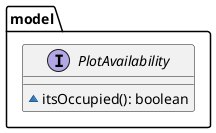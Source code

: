 @startuml
'https://plantuml.com/class-diagram

package model {
    interface PlotAvailability {
        ~ itsOccupied(): boolean
    }
}

@enduml